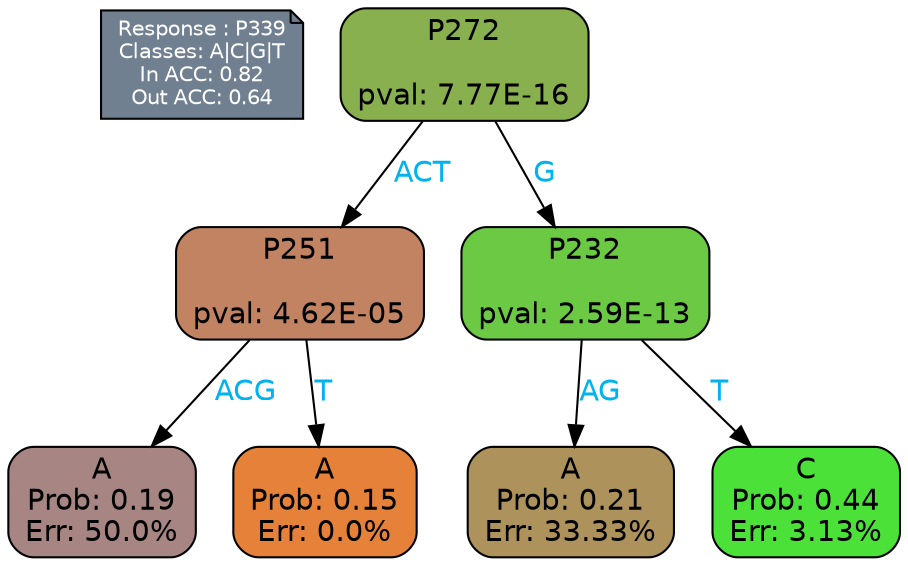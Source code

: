 digraph Tree {
node [shape=box, style="filled, rounded", color="black", fontname=helvetica] ;
graph [ranksep=equally, splines=polylines, bgcolor=transparent, dpi=600] ;
edge [fontname=helvetica] ;
LEGEND [label="Response : P339
Classes: A|C|G|T
In ACC: 0.82
Out ACC: 0.64
",shape=note,align=left,style=filled,fillcolor="slategray",fontcolor="white",fontsize=10];1 [label="P272

pval: 7.77E-16", fillcolor="#89b04e"] ;
2 [label="P251

pval: 4.62E-05", fillcolor="#c28362"] ;
3 [label="A
Prob: 0.19
Err: 50.0%", fillcolor="#a68582"] ;
4 [label="A
Prob: 0.15
Err: 0.0%", fillcolor="#e58139"] ;
5 [label="P232

pval: 2.59E-13", fillcolor="#6bc943"] ;
6 [label="A
Prob: 0.21
Err: 33.33%", fillcolor="#ad935b"] ;
7 [label="C
Prob: 0.44
Err: 3.13%", fillcolor="#4be139"] ;
1 -> 2 [label="ACT",fontcolor=deepskyblue2] ;
1 -> 5 [label="G",fontcolor=deepskyblue2] ;
2 -> 3 [label="ACG",fontcolor=deepskyblue2] ;
2 -> 4 [label="T",fontcolor=deepskyblue2] ;
5 -> 6 [label="AG",fontcolor=deepskyblue2] ;
5 -> 7 [label="T",fontcolor=deepskyblue2] ;
{rank = same; 3;4;6;7;}{rank = same; LEGEND;1;}}